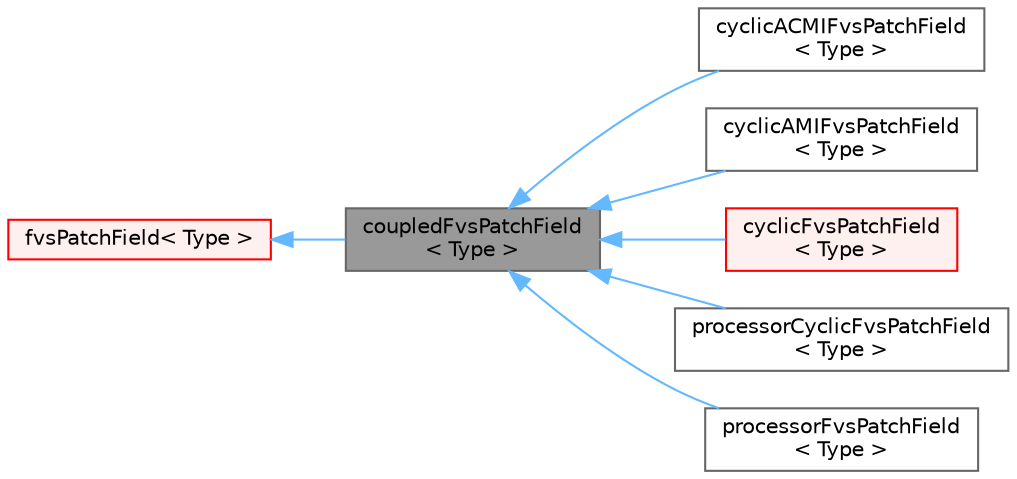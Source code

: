 digraph "coupledFvsPatchField&lt; Type &gt;"
{
 // LATEX_PDF_SIZE
  bgcolor="transparent";
  edge [fontname=Helvetica,fontsize=10,labelfontname=Helvetica,labelfontsize=10];
  node [fontname=Helvetica,fontsize=10,shape=box,height=0.2,width=0.4];
  rankdir="LR";
  Node1 [id="Node000001",label="coupledFvsPatchField\l\< Type \>",height=0.2,width=0.4,color="gray40", fillcolor="grey60", style="filled", fontcolor="black",tooltip="Foam::coupledFvsPatchField."];
  Node2 -> Node1 [id="edge1_Node000001_Node000002",dir="back",color="steelblue1",style="solid",tooltip=" "];
  Node2 [id="Node000002",label="fvsPatchField\< Type \>",height=0.2,width=0.4,color="red", fillcolor="#FFF0F0", style="filled",URL="$classFoam_1_1fvsPatchField.html",tooltip="An abstract base class with a fat-interface to all derived classes covering all possible ways in whic..."];
  Node1 -> Node11 [id="edge2_Node000001_Node000011",dir="back",color="steelblue1",style="solid",tooltip=" "];
  Node11 [id="Node000011",label="cyclicACMIFvsPatchField\l\< Type \>",height=0.2,width=0.4,color="gray40", fillcolor="white", style="filled",URL="$classFoam_1_1cyclicACMIFvsPatchField.html",tooltip="Foam::cyclicACMIFvsPatchField."];
  Node1 -> Node12 [id="edge3_Node000001_Node000012",dir="back",color="steelblue1",style="solid",tooltip=" "];
  Node12 [id="Node000012",label="cyclicAMIFvsPatchField\l\< Type \>",height=0.2,width=0.4,color="gray40", fillcolor="white", style="filled",URL="$classFoam_1_1cyclicAMIFvsPatchField.html",tooltip="Foam::cyclicAMIFvsPatchField."];
  Node1 -> Node13 [id="edge4_Node000001_Node000013",dir="back",color="steelblue1",style="solid",tooltip=" "];
  Node13 [id="Node000013",label="cyclicFvsPatchField\l\< Type \>",height=0.2,width=0.4,color="red", fillcolor="#FFF0F0", style="filled",URL="$classFoam_1_1cyclicFvsPatchField.html",tooltip="Foam::cyclicFvsPatchField."];
  Node1 -> Node16 [id="edge5_Node000001_Node000016",dir="back",color="steelblue1",style="solid",tooltip=" "];
  Node16 [id="Node000016",label="processorCyclicFvsPatchField\l\< Type \>",height=0.2,width=0.4,color="gray40", fillcolor="white", style="filled",URL="$classFoam_1_1processorCyclicFvsPatchField.html",tooltip="Foam::processorCyclicFvsPatchField."];
  Node1 -> Node17 [id="edge6_Node000001_Node000017",dir="back",color="steelblue1",style="solid",tooltip=" "];
  Node17 [id="Node000017",label="processorFvsPatchField\l\< Type \>",height=0.2,width=0.4,color="gray40", fillcolor="white", style="filled",URL="$classFoam_1_1processorFvsPatchField.html",tooltip="Foam::processorFvsPatchField."];
}

